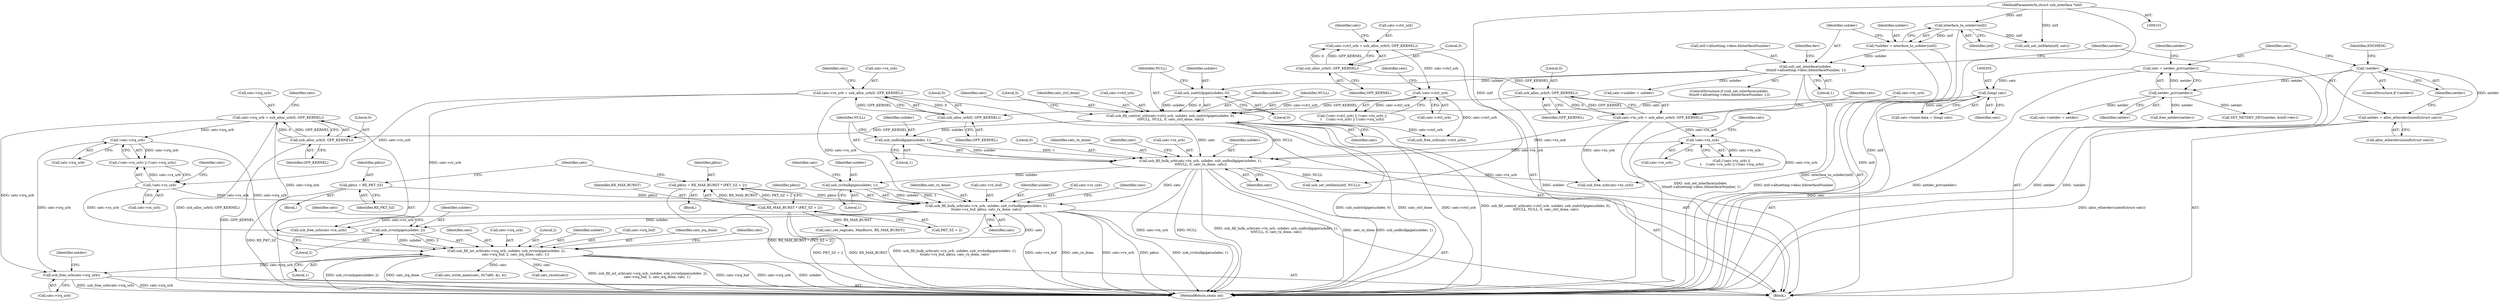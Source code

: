 digraph "0_linux_2d6a0e9de03ee658a9adc3bfb2f0ca55dff1e478@API" {
"1000635" [label="(Call,usb_free_urb(catc->irq_urb))"];
"1000258" [label="(Call,!catc->irq_urb)"];
"1000235" [label="(Call,catc->irq_urb = usb_alloc_urb(0, GFP_KERNEL))"];
"1000239" [label="(Call,usb_alloc_urb(0, GFP_KERNEL))"];
"1000232" [label="(Call,usb_alloc_urb(0, GFP_KERNEL))"];
"1000225" [label="(Call,usb_alloc_urb(0, GFP_KERNEL))"];
"1000218" [label="(Call,usb_alloc_urb(0, GFP_KERNEL))"];
"1000369" [label="(Call,usb_fill_int_urb(catc->irq_urb, usbdev, usb_rcvintpipe(usbdev, 2),\n                 catc->irq_buf, 2, catc_irq_done, catc, 1))"];
"1000374" [label="(Call,usb_rcvintpipe(usbdev, 2))"];
"1000355" [label="(Call,usb_fill_bulk_urb(catc->rx_urb, usbdev, usb_rcvbulkpipe(usbdev, 1),\n\t\tcatc->rx_buf, pktsz, catc_rx_done, catc))"];
"1000254" [label="(Call,!catc->rx_urb)"];
"1000228" [label="(Call,catc->rx_urb = usb_alloc_urb(0, GFP_KERNEL))"];
"1000360" [label="(Call,usb_rcvbulkpipe(usbdev, 1))"];
"1000343" [label="(Call,usb_fill_bulk_urb(catc->tx_urb, usbdev, usb_sndbulkpipe(usbdev, 1),\n\t\tNULL, 0, catc_tx_done, catc))"];
"1000221" [label="(Call,catc->tx_urb = usb_alloc_urb(0, GFP_KERNEL))"];
"1000249" [label="(Call,!catc->tx_urb)"];
"1000348" [label="(Call,usb_sndbulkpipe(usbdev, 1))"];
"1000330" [label="(Call,usb_fill_control_urb(catc->ctrl_urb, usbdev, usb_sndctrlpipe(usbdev, 0),\n\t\tNULL, NULL, 0, catc_ctrl_done, catc))"];
"1000244" [label="(Call,!catc->ctrl_urb)"];
"1000214" [label="(Call,catc->ctrl_urb = usb_alloc_urb(0, GFP_KERNEL))"];
"1000335" [label="(Call,usb_sndctrlpipe(usbdev, 0))"];
"1000124" [label="(Call,usb_set_interface(usbdev,\n \t\t\tintf->altsetting->desc.bInterfaceNumber, 1))"];
"1000113" [label="(Call,*usbdev = interface_to_usbdev(intf))"];
"1000115" [label="(Call,interface_to_usbdev(intf))"];
"1000102" [label="(MethodParameterIn,struct usb_interface *intf)"];
"1000204" [label="(Call,(long) catc)"];
"1000152" [label="(Call,catc = netdev_priv(netdev))"];
"1000154" [label="(Call,netdev_priv(netdev))"];
"1000147" [label="(Call,!netdev)"];
"1000141" [label="(Call,netdev = alloc_etherdev(sizeof(struct catc)))"];
"1000318" [label="(Call,pktsz = RX_PKT_SZ)"];
"1000323" [label="(Call,pktsz = RX_MAX_BURST * (PKT_SZ + 2))"];
"1000325" [label="(Call,RX_MAX_BURST * (PKT_SZ + 2))"];
"1000334" [label="(Identifier,usbdev)"];
"1000219" [label="(Literal,0)"];
"1000253" [label="(Call,(!catc->rx_urb) || (!catc->irq_urb))"];
"1000246" [label="(Identifier,catc)"];
"1000336" [label="(Identifier,usbdev)"];
"1000251" [label="(Identifier,catc)"];
"1000243" [label="(Call,(!catc->ctrl_urb) || (!catc->tx_urb) || \n\t    (!catc->rx_urb) || (!catc->irq_urb))"];
"1000631" [label="(Call,usb_free_urb(catc->rx_urb))"];
"1000339" [label="(Identifier,NULL)"];
"1000325" [label="(Call,RX_MAX_BURST * (PKT_SZ + 2))"];
"1000533" [label="(Call,catc_set_reg(catc, MaxBurst, RX_MAX_BURST))"];
"1000324" [label="(Identifier,pktsz)"];
"1000155" [label="(Identifier,netdev)"];
"1000371" [label="(Identifier,catc)"];
"1000126" [label="(Call,intf->altsetting->desc.bInterfaceNumber)"];
"1000378" [label="(Identifier,catc)"];
"1000627" [label="(Call,usb_free_urb(catc->tx_urb))"];
"1000124" [label="(Call,usb_set_interface(usbdev,\n \t\t\tintf->altsetting->desc.bInterfaceNumber, 1))"];
"1000332" [label="(Identifier,catc)"];
"1000225" [label="(Call,usb_alloc_urb(0, GFP_KERNEL))"];
"1000343" [label="(Call,usb_fill_bulk_urb(catc->tx_urb, usbdev, usb_sndbulkpipe(usbdev, 1),\n\t\tNULL, 0, catc_tx_done, catc))"];
"1000361" [label="(Identifier,usbdev)"];
"1000342" [label="(Identifier,catc)"];
"1000331" [label="(Call,catc->ctrl_urb)"];
"1000338" [label="(Identifier,NULL)"];
"1000250" [label="(Call,catc->tx_urb)"];
"1000643" [label="(MethodReturn,static int)"];
"1000148" [label="(Identifier,netdev)"];
"1000154" [label="(Call,netdev_priv(netdev))"];
"1000635" [label="(Call,usb_free_urb(catc->irq_urb))"];
"1000151" [label="(Identifier,ENOMEM)"];
"1000623" [label="(Call,usb_free_urb(catc->ctrl_urb))"];
"1000357" [label="(Identifier,catc)"];
"1000142" [label="(Identifier,netdev)"];
"1000369" [label="(Call,usb_fill_int_urb(catc->irq_urb, usbdev, usb_rcvintpipe(usbdev, 2),\n                 catc->irq_buf, 2, catc_irq_done, catc, 1))"];
"1000322" [label="(Block,)"];
"1000381" [label="(Identifier,catc_irq_done)"];
"1000374" [label="(Call,usb_rcvintpipe(usbdev, 2))"];
"1000235" [label="(Call,catc->irq_urb = usb_alloc_urb(0, GFP_KERNEL))"];
"1000387" [label="(Identifier,catc)"];
"1000368" [label="(Identifier,catc)"];
"1000345" [label="(Identifier,catc)"];
"1000125" [label="(Identifier,usbdev)"];
"1000366" [label="(Identifier,pktsz)"];
"1000115" [label="(Call,interface_to_usbdev(intf))"];
"1000173" [label="(Call,catc->usbdev = usbdev)"];
"1000206" [label="(Identifier,catc)"];
"1000226" [label="(Literal,0)"];
"1000352" [label="(Literal,0)"];
"1000382" [label="(Identifier,catc)"];
"1000248" [label="(Call,(!catc->tx_urb) || \n\t    (!catc->rx_urb) || (!catc->irq_urb))"];
"1000370" [label="(Call,catc->irq_urb)"];
"1000354" [label="(Identifier,catc)"];
"1000123" [label="(ControlStructure,if (usb_set_interface(usbdev,\n \t\t\tintf->altsetting->desc.bInterfaceNumber, 1)))"];
"1000136" [label="(Identifier,dev)"];
"1000116" [label="(Identifier,intf)"];
"1000133" [label="(Literal,1)"];
"1000376" [label="(Literal,2)"];
"1000318" [label="(Call,pktsz = RX_PKT_SZ)"];
"1000259" [label="(Call,catc->irq_urb)"];
"1000351" [label="(Identifier,NULL)"];
"1000214" [label="(Call,catc->ctrl_urb = usb_alloc_urb(0, GFP_KERNEL))"];
"1000353" [label="(Identifier,catc_tx_done)"];
"1000367" [label="(Identifier,catc_rx_done)"];
"1000335" [label="(Call,usb_sndctrlpipe(usbdev, 0))"];
"1000255" [label="(Call,catc->rx_urb)"];
"1000350" [label="(Literal,1)"];
"1000232" [label="(Call,usb_alloc_urb(0, GFP_KERNEL))"];
"1000113" [label="(Call,*usbdev = interface_to_usbdev(intf))"];
"1000158" [label="(Identifier,netdev)"];
"1000254" [label="(Call,!catc->rx_urb)"];
"1000323" [label="(Call,pktsz = RX_MAX_BURST * (PKT_SZ + 2))"];
"1000320" [label="(Identifier,RX_PKT_SZ)"];
"1000244" [label="(Call,!catc->ctrl_urb)"];
"1000639" [label="(Call,free_netdev(netdev))"];
"1000363" [label="(Call,catc->rx_buf)"];
"1000326" [label="(Identifier,RX_MAX_BURST)"];
"1000380" [label="(Literal,2)"];
"1000240" [label="(Literal,0)"];
"1000237" [label="(Identifier,catc)"];
"1000303" [label="(Block,)"];
"1000260" [label="(Identifier,catc)"];
"1000147" [label="(Call,!netdev)"];
"1000141" [label="(Call,netdev = alloc_etherdev(sizeof(struct catc)))"];
"1000215" [label="(Call,catc->ctrl_urb)"];
"1000222" [label="(Call,catc->tx_urb)"];
"1000355" [label="(Call,usb_fill_bulk_urb(catc->rx_urb, usbdev, usb_rcvbulkpipe(usbdev, 1),\n\t\tcatc->rx_buf, pktsz, catc_rx_done, catc))"];
"1000373" [label="(Identifier,usbdev)"];
"1000340" [label="(Literal,0)"];
"1000227" [label="(Identifier,GFP_KERNEL)"];
"1000344" [label="(Call,catc->tx_urb)"];
"1000152" [label="(Call,catc = netdev_priv(netdev))"];
"1000319" [label="(Identifier,pktsz)"];
"1000327" [label="(Call,PKT_SZ + 2)"];
"1000348" [label="(Call,usb_sndbulkpipe(usbdev, 1))"];
"1000204" [label="(Call,(long) catc)"];
"1000377" [label="(Call,catc->irq_buf)"];
"1000396" [label="(Call,catc_write_mem(catc, 0x7a80, &i, 4))"];
"1000360" [label="(Call,usb_rcvbulkpipe(usbdev, 1))"];
"1000239" [label="(Call,usb_alloc_urb(0, GFP_KERNEL))"];
"1000153" [label="(Identifier,catc)"];
"1000221" [label="(Call,catc->tx_urb = usb_alloc_urb(0, GFP_KERNEL))"];
"1000347" [label="(Identifier,usbdev)"];
"1000362" [label="(Literal,1)"];
"1000603" [label="(Call,SET_NETDEV_DEV(netdev, &intf->dev))"];
"1000218" [label="(Call,usb_alloc_urb(0, GFP_KERNEL))"];
"1000341" [label="(Identifier,catc_ctrl_done)"];
"1000359" [label="(Identifier,usbdev)"];
"1000114" [label="(Identifier,usbdev)"];
"1000245" [label="(Call,catc->ctrl_urb)"];
"1000636" [label="(Call,catc->irq_urb)"];
"1000349" [label="(Identifier,usbdev)"];
"1000619" [label="(Call,usb_set_intfdata(intf, NULL))"];
"1000356" [label="(Call,catc->rx_urb)"];
"1000258" [label="(Call,!catc->irq_urb)"];
"1000230" [label="(Identifier,catc)"];
"1000364" [label="(Identifier,catc)"];
"1000143" [label="(Call,alloc_etherdev(sizeof(struct catc)))"];
"1000256" [label="(Identifier,catc)"];
"1000104" [label="(Block,)"];
"1000102" [label="(MethodParameterIn,struct usb_interface *intf)"];
"1000241" [label="(Identifier,GFP_KERNEL)"];
"1000220" [label="(Identifier,GFP_KERNEL)"];
"1000564" [label="(Call,catc_reset(catc))"];
"1000236" [label="(Call,catc->irq_urb)"];
"1000198" [label="(Call,catc->timer.data = (long) catc)"];
"1000233" [label="(Literal,0)"];
"1000383" [label="(Literal,1)"];
"1000228" [label="(Call,catc->rx_urb = usb_alloc_urb(0, GFP_KERNEL))"];
"1000223" [label="(Identifier,catc)"];
"1000330" [label="(Call,usb_fill_control_urb(catc->ctrl_urb, usbdev, usb_sndctrlpipe(usbdev, 0),\n\t\tNULL, NULL, 0, catc_ctrl_done, catc))"];
"1000178" [label="(Call,catc->netdev = netdev)"];
"1000375" [label="(Identifier,usbdev)"];
"1000640" [label="(Identifier,netdev)"];
"1000234" [label="(Identifier,GFP_KERNEL)"];
"1000600" [label="(Call,usb_set_intfdata(intf, catc))"];
"1000337" [label="(Literal,0)"];
"1000249" [label="(Call,!catc->tx_urb)"];
"1000146" [label="(ControlStructure,if (!netdev))"];
"1000229" [label="(Call,catc->rx_urb)"];
"1000635" -> "1000104"  [label="AST: "];
"1000635" -> "1000636"  [label="CFG: "];
"1000636" -> "1000635"  [label="AST: "];
"1000640" -> "1000635"  [label="CFG: "];
"1000635" -> "1000643"  [label="DDG: usb_free_urb(catc->irq_urb)"];
"1000635" -> "1000643"  [label="DDG: catc->irq_urb"];
"1000258" -> "1000635"  [label="DDG: catc->irq_urb"];
"1000235" -> "1000635"  [label="DDG: catc->irq_urb"];
"1000369" -> "1000635"  [label="DDG: catc->irq_urb"];
"1000258" -> "1000253"  [label="AST: "];
"1000258" -> "1000259"  [label="CFG: "];
"1000259" -> "1000258"  [label="AST: "];
"1000253" -> "1000258"  [label="CFG: "];
"1000258" -> "1000253"  [label="DDG: catc->irq_urb"];
"1000235" -> "1000258"  [label="DDG: catc->irq_urb"];
"1000258" -> "1000369"  [label="DDG: catc->irq_urb"];
"1000235" -> "1000104"  [label="AST: "];
"1000235" -> "1000239"  [label="CFG: "];
"1000236" -> "1000235"  [label="AST: "];
"1000239" -> "1000235"  [label="AST: "];
"1000246" -> "1000235"  [label="CFG: "];
"1000235" -> "1000643"  [label="DDG: usb_alloc_urb(0, GFP_KERNEL)"];
"1000239" -> "1000235"  [label="DDG: 0"];
"1000239" -> "1000235"  [label="DDG: GFP_KERNEL"];
"1000235" -> "1000369"  [label="DDG: catc->irq_urb"];
"1000239" -> "1000241"  [label="CFG: "];
"1000240" -> "1000239"  [label="AST: "];
"1000241" -> "1000239"  [label="AST: "];
"1000239" -> "1000643"  [label="DDG: GFP_KERNEL"];
"1000232" -> "1000239"  [label="DDG: GFP_KERNEL"];
"1000232" -> "1000228"  [label="AST: "];
"1000232" -> "1000234"  [label="CFG: "];
"1000233" -> "1000232"  [label="AST: "];
"1000234" -> "1000232"  [label="AST: "];
"1000228" -> "1000232"  [label="CFG: "];
"1000232" -> "1000228"  [label="DDG: 0"];
"1000232" -> "1000228"  [label="DDG: GFP_KERNEL"];
"1000225" -> "1000232"  [label="DDG: GFP_KERNEL"];
"1000225" -> "1000221"  [label="AST: "];
"1000225" -> "1000227"  [label="CFG: "];
"1000226" -> "1000225"  [label="AST: "];
"1000227" -> "1000225"  [label="AST: "];
"1000221" -> "1000225"  [label="CFG: "];
"1000225" -> "1000221"  [label="DDG: 0"];
"1000225" -> "1000221"  [label="DDG: GFP_KERNEL"];
"1000218" -> "1000225"  [label="DDG: GFP_KERNEL"];
"1000218" -> "1000214"  [label="AST: "];
"1000218" -> "1000220"  [label="CFG: "];
"1000219" -> "1000218"  [label="AST: "];
"1000220" -> "1000218"  [label="AST: "];
"1000214" -> "1000218"  [label="CFG: "];
"1000218" -> "1000214"  [label="DDG: 0"];
"1000218" -> "1000214"  [label="DDG: GFP_KERNEL"];
"1000369" -> "1000104"  [label="AST: "];
"1000369" -> "1000383"  [label="CFG: "];
"1000370" -> "1000369"  [label="AST: "];
"1000373" -> "1000369"  [label="AST: "];
"1000374" -> "1000369"  [label="AST: "];
"1000377" -> "1000369"  [label="AST: "];
"1000380" -> "1000369"  [label="AST: "];
"1000381" -> "1000369"  [label="AST: "];
"1000382" -> "1000369"  [label="AST: "];
"1000383" -> "1000369"  [label="AST: "];
"1000387" -> "1000369"  [label="CFG: "];
"1000369" -> "1000643"  [label="DDG: usb_fill_int_urb(catc->irq_urb, usbdev, usb_rcvintpipe(usbdev, 2),\n                 catc->irq_buf, 2, catc_irq_done, catc, 1)"];
"1000369" -> "1000643"  [label="DDG: catc->irq_buf"];
"1000369" -> "1000643"  [label="DDG: catc->irq_urb"];
"1000369" -> "1000643"  [label="DDG: usbdev"];
"1000369" -> "1000643"  [label="DDG: usb_rcvintpipe(usbdev, 2)"];
"1000369" -> "1000643"  [label="DDG: catc_irq_done"];
"1000374" -> "1000369"  [label="DDG: usbdev"];
"1000374" -> "1000369"  [label="DDG: 2"];
"1000355" -> "1000369"  [label="DDG: catc"];
"1000369" -> "1000396"  [label="DDG: catc"];
"1000369" -> "1000564"  [label="DDG: catc"];
"1000374" -> "1000376"  [label="CFG: "];
"1000375" -> "1000374"  [label="AST: "];
"1000376" -> "1000374"  [label="AST: "];
"1000378" -> "1000374"  [label="CFG: "];
"1000355" -> "1000374"  [label="DDG: usbdev"];
"1000355" -> "1000104"  [label="AST: "];
"1000355" -> "1000368"  [label="CFG: "];
"1000356" -> "1000355"  [label="AST: "];
"1000359" -> "1000355"  [label="AST: "];
"1000360" -> "1000355"  [label="AST: "];
"1000363" -> "1000355"  [label="AST: "];
"1000366" -> "1000355"  [label="AST: "];
"1000367" -> "1000355"  [label="AST: "];
"1000368" -> "1000355"  [label="AST: "];
"1000371" -> "1000355"  [label="CFG: "];
"1000355" -> "1000643"  [label="DDG: catc->rx_urb"];
"1000355" -> "1000643"  [label="DDG: catc_rx_done"];
"1000355" -> "1000643"  [label="DDG: pktsz"];
"1000355" -> "1000643"  [label="DDG: usb_rcvbulkpipe(usbdev, 1)"];
"1000355" -> "1000643"  [label="DDG: usb_fill_bulk_urb(catc->rx_urb, usbdev, usb_rcvbulkpipe(usbdev, 1),\n\t\tcatc->rx_buf, pktsz, catc_rx_done, catc)"];
"1000355" -> "1000643"  [label="DDG: catc->rx_buf"];
"1000254" -> "1000355"  [label="DDG: catc->rx_urb"];
"1000228" -> "1000355"  [label="DDG: catc->rx_urb"];
"1000360" -> "1000355"  [label="DDG: usbdev"];
"1000360" -> "1000355"  [label="DDG: 1"];
"1000318" -> "1000355"  [label="DDG: pktsz"];
"1000323" -> "1000355"  [label="DDG: pktsz"];
"1000343" -> "1000355"  [label="DDG: catc"];
"1000355" -> "1000631"  [label="DDG: catc->rx_urb"];
"1000254" -> "1000253"  [label="AST: "];
"1000254" -> "1000255"  [label="CFG: "];
"1000255" -> "1000254"  [label="AST: "];
"1000260" -> "1000254"  [label="CFG: "];
"1000253" -> "1000254"  [label="CFG: "];
"1000254" -> "1000253"  [label="DDG: catc->rx_urb"];
"1000228" -> "1000254"  [label="DDG: catc->rx_urb"];
"1000254" -> "1000631"  [label="DDG: catc->rx_urb"];
"1000228" -> "1000104"  [label="AST: "];
"1000229" -> "1000228"  [label="AST: "];
"1000237" -> "1000228"  [label="CFG: "];
"1000228" -> "1000631"  [label="DDG: catc->rx_urb"];
"1000360" -> "1000362"  [label="CFG: "];
"1000361" -> "1000360"  [label="AST: "];
"1000362" -> "1000360"  [label="AST: "];
"1000364" -> "1000360"  [label="CFG: "];
"1000343" -> "1000360"  [label="DDG: usbdev"];
"1000343" -> "1000104"  [label="AST: "];
"1000343" -> "1000354"  [label="CFG: "];
"1000344" -> "1000343"  [label="AST: "];
"1000347" -> "1000343"  [label="AST: "];
"1000348" -> "1000343"  [label="AST: "];
"1000351" -> "1000343"  [label="AST: "];
"1000352" -> "1000343"  [label="AST: "];
"1000353" -> "1000343"  [label="AST: "];
"1000354" -> "1000343"  [label="AST: "];
"1000357" -> "1000343"  [label="CFG: "];
"1000343" -> "1000643"  [label="DDG: catc->tx_urb"];
"1000343" -> "1000643"  [label="DDG: NULL"];
"1000343" -> "1000643"  [label="DDG: usb_fill_bulk_urb(catc->tx_urb, usbdev, usb_sndbulkpipe(usbdev, 1),\n\t\tNULL, 0, catc_tx_done, catc)"];
"1000343" -> "1000643"  [label="DDG: catc_tx_done"];
"1000343" -> "1000643"  [label="DDG: usb_sndbulkpipe(usbdev, 1)"];
"1000221" -> "1000343"  [label="DDG: catc->tx_urb"];
"1000249" -> "1000343"  [label="DDG: catc->tx_urb"];
"1000348" -> "1000343"  [label="DDG: usbdev"];
"1000348" -> "1000343"  [label="DDG: 1"];
"1000330" -> "1000343"  [label="DDG: NULL"];
"1000330" -> "1000343"  [label="DDG: catc"];
"1000343" -> "1000619"  [label="DDG: NULL"];
"1000343" -> "1000627"  [label="DDG: catc->tx_urb"];
"1000221" -> "1000104"  [label="AST: "];
"1000222" -> "1000221"  [label="AST: "];
"1000230" -> "1000221"  [label="CFG: "];
"1000221" -> "1000249"  [label="DDG: catc->tx_urb"];
"1000221" -> "1000627"  [label="DDG: catc->tx_urb"];
"1000249" -> "1000248"  [label="AST: "];
"1000249" -> "1000250"  [label="CFG: "];
"1000250" -> "1000249"  [label="AST: "];
"1000256" -> "1000249"  [label="CFG: "];
"1000248" -> "1000249"  [label="CFG: "];
"1000249" -> "1000248"  [label="DDG: catc->tx_urb"];
"1000249" -> "1000627"  [label="DDG: catc->tx_urb"];
"1000348" -> "1000350"  [label="CFG: "];
"1000349" -> "1000348"  [label="AST: "];
"1000350" -> "1000348"  [label="AST: "];
"1000351" -> "1000348"  [label="CFG: "];
"1000330" -> "1000348"  [label="DDG: usbdev"];
"1000330" -> "1000104"  [label="AST: "];
"1000330" -> "1000342"  [label="CFG: "];
"1000331" -> "1000330"  [label="AST: "];
"1000334" -> "1000330"  [label="AST: "];
"1000335" -> "1000330"  [label="AST: "];
"1000338" -> "1000330"  [label="AST: "];
"1000339" -> "1000330"  [label="AST: "];
"1000340" -> "1000330"  [label="AST: "];
"1000341" -> "1000330"  [label="AST: "];
"1000342" -> "1000330"  [label="AST: "];
"1000345" -> "1000330"  [label="CFG: "];
"1000330" -> "1000643"  [label="DDG: catc->ctrl_urb"];
"1000330" -> "1000643"  [label="DDG: usb_fill_control_urb(catc->ctrl_urb, usbdev, usb_sndctrlpipe(usbdev, 0),\n\t\tNULL, NULL, 0, catc_ctrl_done, catc)"];
"1000330" -> "1000643"  [label="DDG: usb_sndctrlpipe(usbdev, 0)"];
"1000330" -> "1000643"  [label="DDG: catc_ctrl_done"];
"1000244" -> "1000330"  [label="DDG: catc->ctrl_urb"];
"1000335" -> "1000330"  [label="DDG: usbdev"];
"1000335" -> "1000330"  [label="DDG: 0"];
"1000204" -> "1000330"  [label="DDG: catc"];
"1000330" -> "1000623"  [label="DDG: catc->ctrl_urb"];
"1000244" -> "1000243"  [label="AST: "];
"1000244" -> "1000245"  [label="CFG: "];
"1000245" -> "1000244"  [label="AST: "];
"1000251" -> "1000244"  [label="CFG: "];
"1000243" -> "1000244"  [label="CFG: "];
"1000244" -> "1000243"  [label="DDG: catc->ctrl_urb"];
"1000214" -> "1000244"  [label="DDG: catc->ctrl_urb"];
"1000244" -> "1000623"  [label="DDG: catc->ctrl_urb"];
"1000214" -> "1000104"  [label="AST: "];
"1000215" -> "1000214"  [label="AST: "];
"1000223" -> "1000214"  [label="CFG: "];
"1000335" -> "1000337"  [label="CFG: "];
"1000336" -> "1000335"  [label="AST: "];
"1000337" -> "1000335"  [label="AST: "];
"1000338" -> "1000335"  [label="CFG: "];
"1000124" -> "1000335"  [label="DDG: usbdev"];
"1000124" -> "1000123"  [label="AST: "];
"1000124" -> "1000133"  [label="CFG: "];
"1000125" -> "1000124"  [label="AST: "];
"1000126" -> "1000124"  [label="AST: "];
"1000133" -> "1000124"  [label="AST: "];
"1000136" -> "1000124"  [label="CFG: "];
"1000142" -> "1000124"  [label="CFG: "];
"1000124" -> "1000643"  [label="DDG: intf->altsetting->desc.bInterfaceNumber"];
"1000124" -> "1000643"  [label="DDG: usbdev"];
"1000124" -> "1000643"  [label="DDG: usb_set_interface(usbdev,\n \t\t\tintf->altsetting->desc.bInterfaceNumber, 1)"];
"1000113" -> "1000124"  [label="DDG: usbdev"];
"1000124" -> "1000173"  [label="DDG: usbdev"];
"1000113" -> "1000104"  [label="AST: "];
"1000113" -> "1000115"  [label="CFG: "];
"1000114" -> "1000113"  [label="AST: "];
"1000115" -> "1000113"  [label="AST: "];
"1000125" -> "1000113"  [label="CFG: "];
"1000113" -> "1000643"  [label="DDG: interface_to_usbdev(intf)"];
"1000115" -> "1000113"  [label="DDG: intf"];
"1000115" -> "1000116"  [label="CFG: "];
"1000116" -> "1000115"  [label="AST: "];
"1000115" -> "1000643"  [label="DDG: intf"];
"1000102" -> "1000115"  [label="DDG: intf"];
"1000115" -> "1000600"  [label="DDG: intf"];
"1000102" -> "1000101"  [label="AST: "];
"1000102" -> "1000643"  [label="DDG: intf"];
"1000102" -> "1000600"  [label="DDG: intf"];
"1000102" -> "1000619"  [label="DDG: intf"];
"1000204" -> "1000198"  [label="AST: "];
"1000204" -> "1000206"  [label="CFG: "];
"1000205" -> "1000204"  [label="AST: "];
"1000206" -> "1000204"  [label="AST: "];
"1000198" -> "1000204"  [label="CFG: "];
"1000204" -> "1000643"  [label="DDG: catc"];
"1000204" -> "1000198"  [label="DDG: catc"];
"1000152" -> "1000204"  [label="DDG: catc"];
"1000152" -> "1000104"  [label="AST: "];
"1000152" -> "1000154"  [label="CFG: "];
"1000153" -> "1000152"  [label="AST: "];
"1000154" -> "1000152"  [label="AST: "];
"1000158" -> "1000152"  [label="CFG: "];
"1000152" -> "1000643"  [label="DDG: netdev_priv(netdev)"];
"1000154" -> "1000152"  [label="DDG: netdev"];
"1000154" -> "1000155"  [label="CFG: "];
"1000155" -> "1000154"  [label="AST: "];
"1000147" -> "1000154"  [label="DDG: netdev"];
"1000154" -> "1000178"  [label="DDG: netdev"];
"1000154" -> "1000603"  [label="DDG: netdev"];
"1000154" -> "1000639"  [label="DDG: netdev"];
"1000147" -> "1000146"  [label="AST: "];
"1000147" -> "1000148"  [label="CFG: "];
"1000148" -> "1000147"  [label="AST: "];
"1000151" -> "1000147"  [label="CFG: "];
"1000153" -> "1000147"  [label="CFG: "];
"1000147" -> "1000643"  [label="DDG: netdev"];
"1000147" -> "1000643"  [label="DDG: !netdev"];
"1000141" -> "1000147"  [label="DDG: netdev"];
"1000141" -> "1000104"  [label="AST: "];
"1000141" -> "1000143"  [label="CFG: "];
"1000142" -> "1000141"  [label="AST: "];
"1000143" -> "1000141"  [label="AST: "];
"1000148" -> "1000141"  [label="CFG: "];
"1000141" -> "1000643"  [label="DDG: alloc_etherdev(sizeof(struct catc))"];
"1000318" -> "1000303"  [label="AST: "];
"1000318" -> "1000320"  [label="CFG: "];
"1000319" -> "1000318"  [label="AST: "];
"1000320" -> "1000318"  [label="AST: "];
"1000332" -> "1000318"  [label="CFG: "];
"1000318" -> "1000643"  [label="DDG: RX_PKT_SZ"];
"1000323" -> "1000322"  [label="AST: "];
"1000323" -> "1000325"  [label="CFG: "];
"1000324" -> "1000323"  [label="AST: "];
"1000325" -> "1000323"  [label="AST: "];
"1000332" -> "1000323"  [label="CFG: "];
"1000323" -> "1000643"  [label="DDG: RX_MAX_BURST * (PKT_SZ + 2)"];
"1000325" -> "1000323"  [label="DDG: RX_MAX_BURST"];
"1000325" -> "1000323"  [label="DDG: PKT_SZ + 2"];
"1000325" -> "1000327"  [label="CFG: "];
"1000326" -> "1000325"  [label="AST: "];
"1000327" -> "1000325"  [label="AST: "];
"1000325" -> "1000643"  [label="DDG: RX_MAX_BURST"];
"1000325" -> "1000643"  [label="DDG: PKT_SZ + 2"];
"1000325" -> "1000533"  [label="DDG: RX_MAX_BURST"];
}
